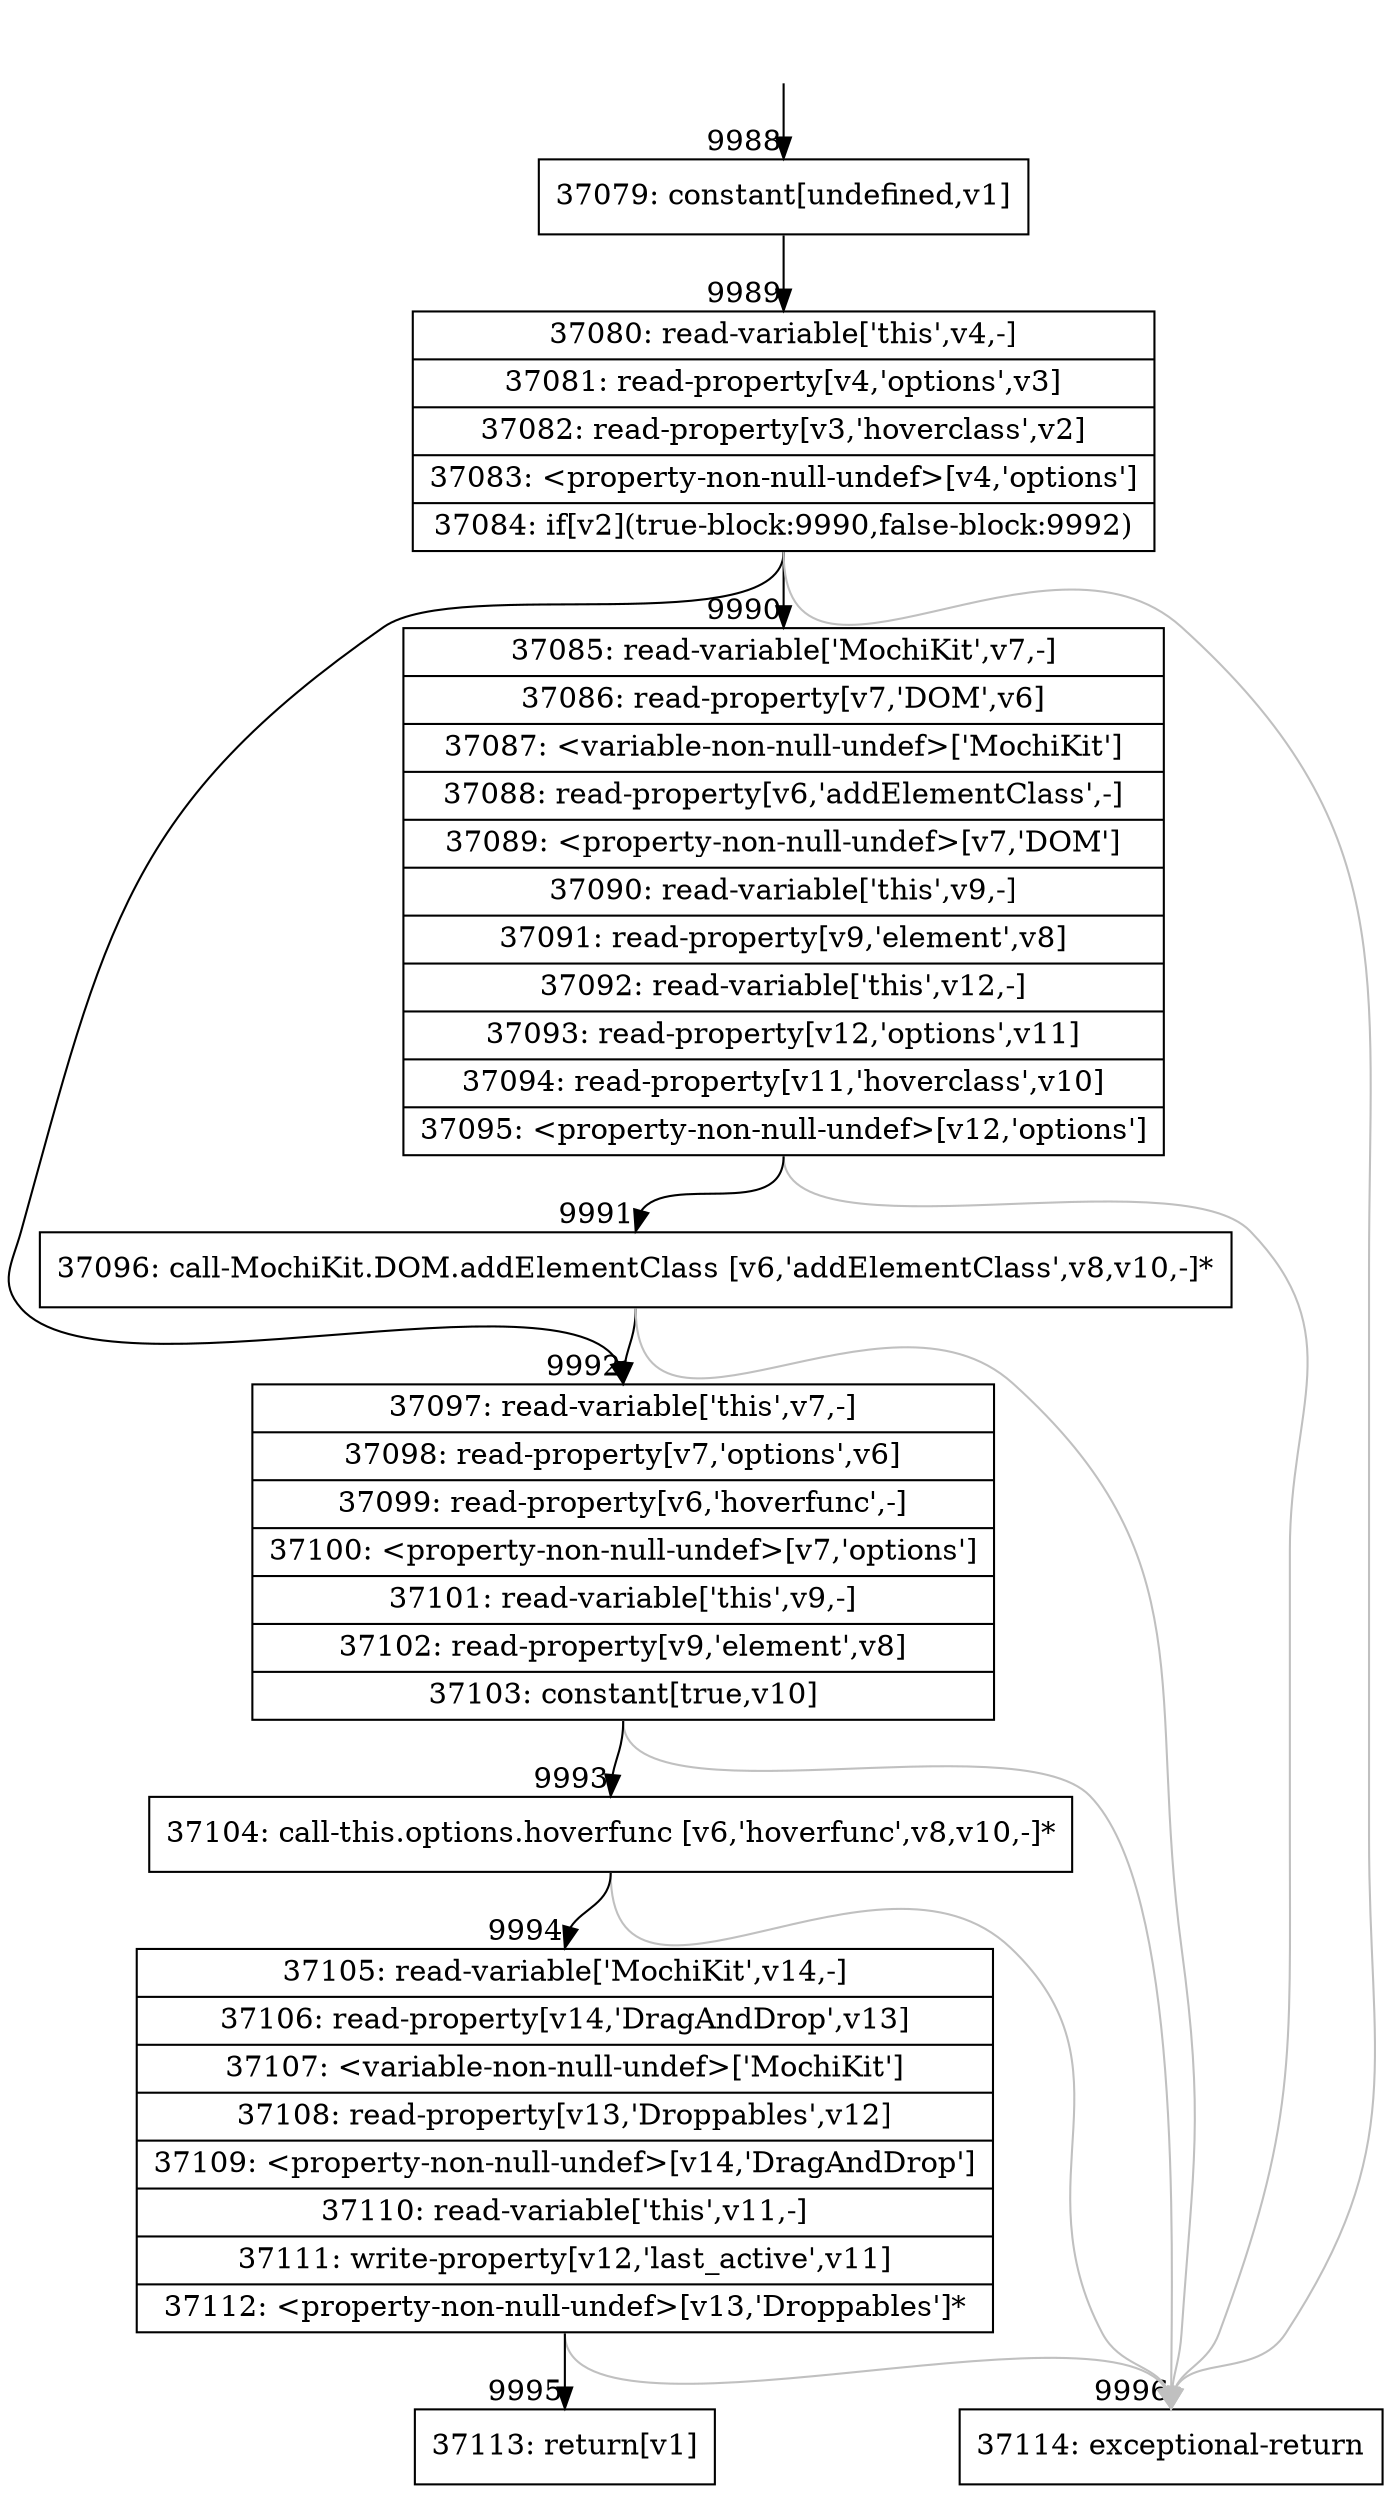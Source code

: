 digraph {
rankdir="TD"
BB_entry709[shape=none,label=""];
BB_entry709 -> BB9988 [tailport=s, headport=n, headlabel="    9988"]
BB9988 [shape=record label="{37079: constant[undefined,v1]}" ] 
BB9988 -> BB9989 [tailport=s, headport=n, headlabel="      9989"]
BB9989 [shape=record label="{37080: read-variable['this',v4,-]|37081: read-property[v4,'options',v3]|37082: read-property[v3,'hoverclass',v2]|37083: \<property-non-null-undef\>[v4,'options']|37084: if[v2](true-block:9990,false-block:9992)}" ] 
BB9989 -> BB9990 [tailport=s, headport=n, headlabel="      9990"]
BB9989 -> BB9992 [tailport=s, headport=n, headlabel="      9992"]
BB9989 -> BB9996 [tailport=s, headport=n, color=gray, headlabel="      9996"]
BB9990 [shape=record label="{37085: read-variable['MochiKit',v7,-]|37086: read-property[v7,'DOM',v6]|37087: \<variable-non-null-undef\>['MochiKit']|37088: read-property[v6,'addElementClass',-]|37089: \<property-non-null-undef\>[v7,'DOM']|37090: read-variable['this',v9,-]|37091: read-property[v9,'element',v8]|37092: read-variable['this',v12,-]|37093: read-property[v12,'options',v11]|37094: read-property[v11,'hoverclass',v10]|37095: \<property-non-null-undef\>[v12,'options']}" ] 
BB9990 -> BB9991 [tailport=s, headport=n, headlabel="      9991"]
BB9990 -> BB9996 [tailport=s, headport=n, color=gray]
BB9991 [shape=record label="{37096: call-MochiKit.DOM.addElementClass [v6,'addElementClass',v8,v10,-]*}" ] 
BB9991 -> BB9992 [tailport=s, headport=n]
BB9991 -> BB9996 [tailport=s, headport=n, color=gray]
BB9992 [shape=record label="{37097: read-variable['this',v7,-]|37098: read-property[v7,'options',v6]|37099: read-property[v6,'hoverfunc',-]|37100: \<property-non-null-undef\>[v7,'options']|37101: read-variable['this',v9,-]|37102: read-property[v9,'element',v8]|37103: constant[true,v10]}" ] 
BB9992 -> BB9993 [tailport=s, headport=n, headlabel="      9993"]
BB9992 -> BB9996 [tailport=s, headport=n, color=gray]
BB9993 [shape=record label="{37104: call-this.options.hoverfunc [v6,'hoverfunc',v8,v10,-]*}" ] 
BB9993 -> BB9994 [tailport=s, headport=n, headlabel="      9994"]
BB9993 -> BB9996 [tailport=s, headport=n, color=gray]
BB9994 [shape=record label="{37105: read-variable['MochiKit',v14,-]|37106: read-property[v14,'DragAndDrop',v13]|37107: \<variable-non-null-undef\>['MochiKit']|37108: read-property[v13,'Droppables',v12]|37109: \<property-non-null-undef\>[v14,'DragAndDrop']|37110: read-variable['this',v11,-]|37111: write-property[v12,'last_active',v11]|37112: \<property-non-null-undef\>[v13,'Droppables']*}" ] 
BB9994 -> BB9995 [tailport=s, headport=n, headlabel="      9995"]
BB9994 -> BB9996 [tailport=s, headport=n, color=gray]
BB9995 [shape=record label="{37113: return[v1]}" ] 
BB9996 [shape=record label="{37114: exceptional-return}" ] 
//#$~ 7031
}
